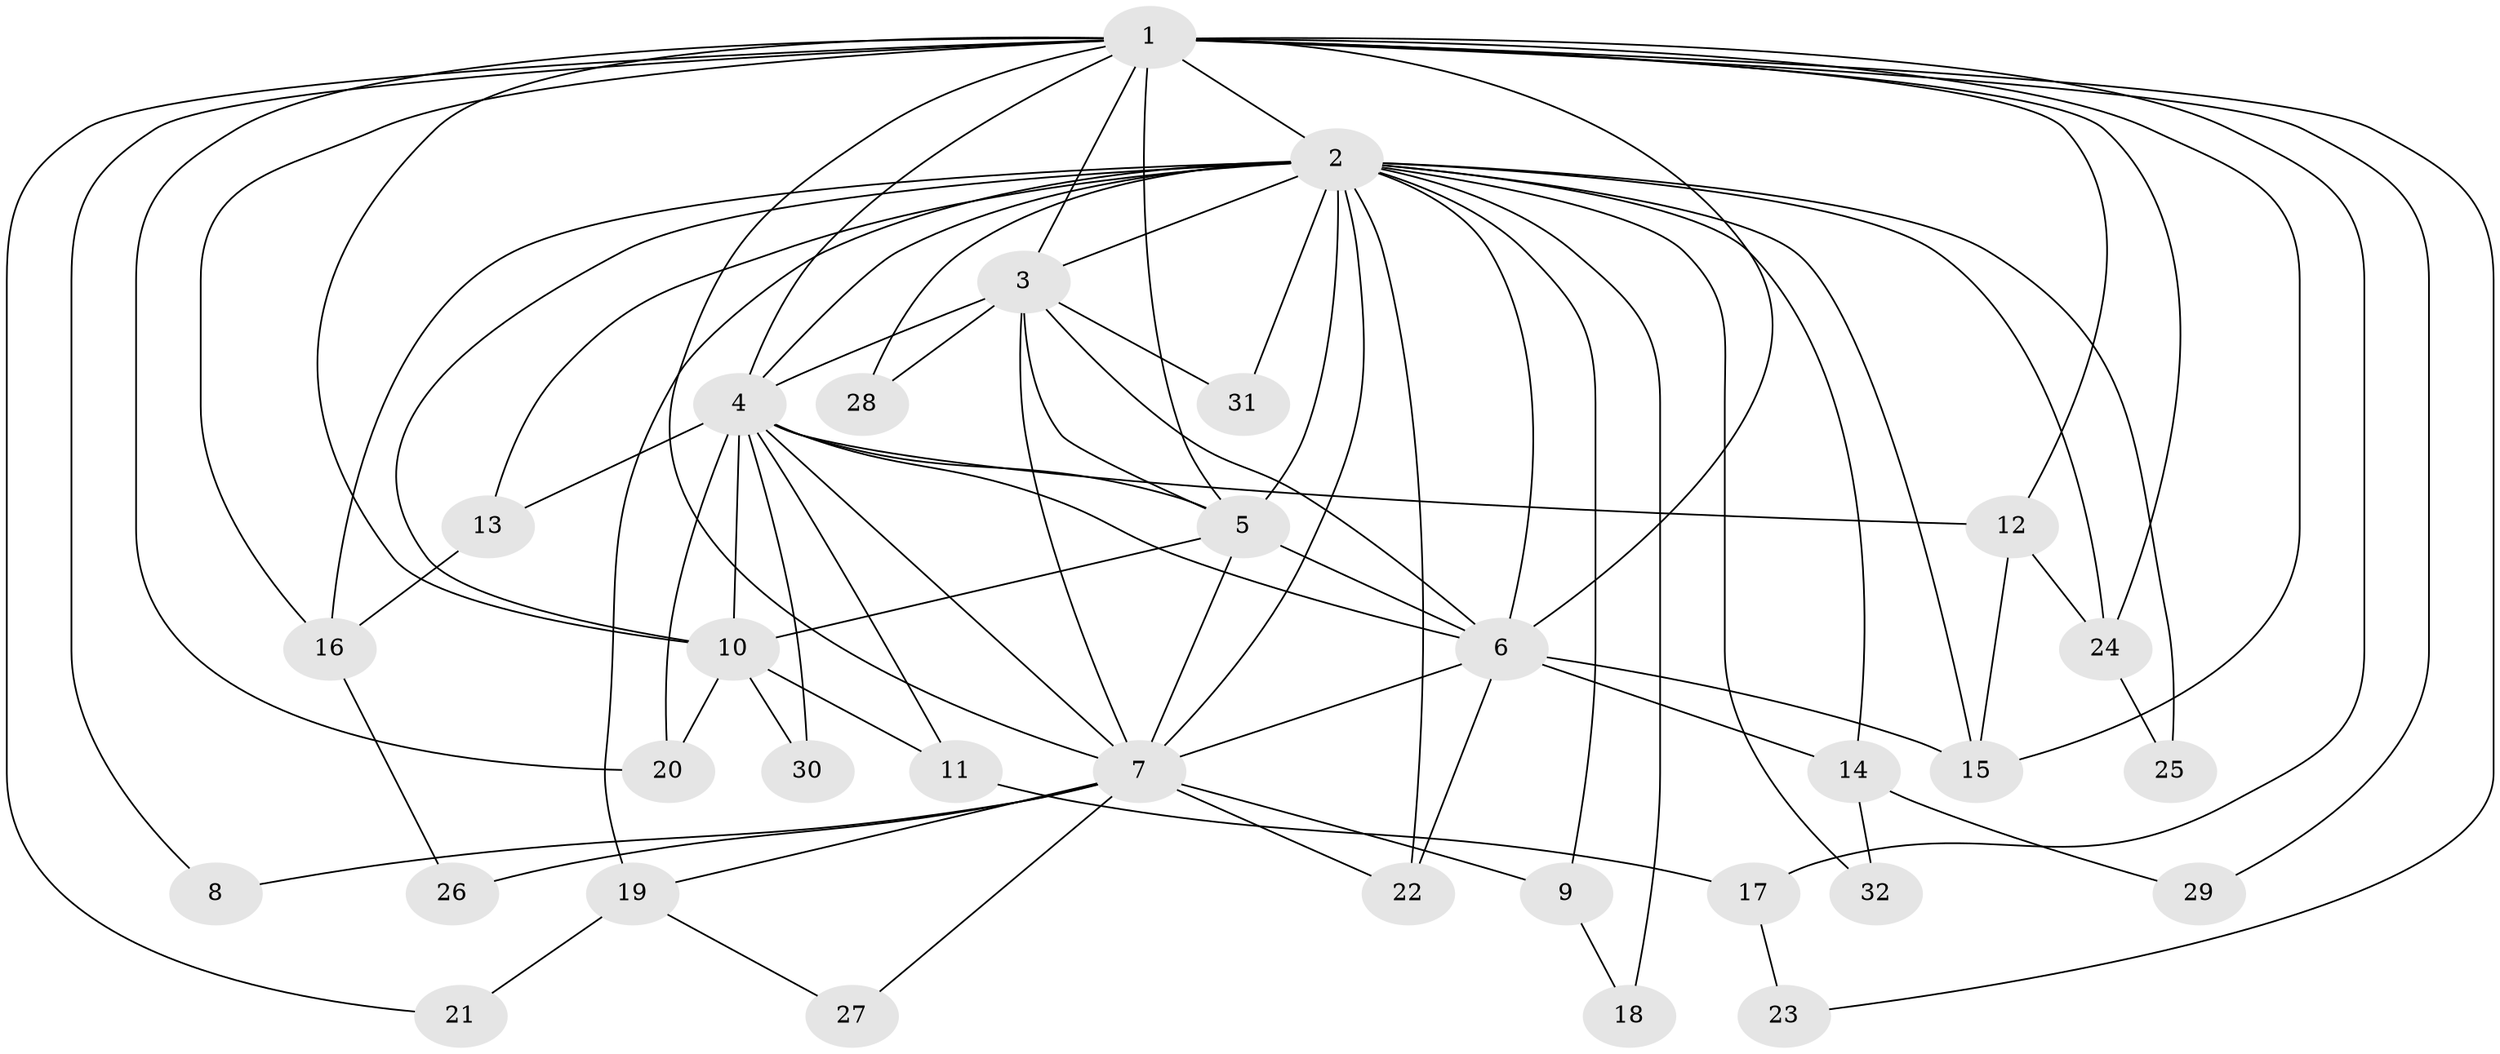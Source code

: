 // original degree distribution, {24: 0.015625, 15: 0.015625, 13: 0.03125, 14: 0.046875, 20: 0.015625, 17: 0.015625, 16: 0.015625, 2: 0.515625, 4: 0.109375, 3: 0.15625, 6: 0.03125, 5: 0.03125}
// Generated by graph-tools (version 1.1) at 2025/35/03/09/25 02:35:06]
// undirected, 32 vertices, 79 edges
graph export_dot {
graph [start="1"]
  node [color=gray90,style=filled];
  1;
  2;
  3;
  4;
  5;
  6;
  7;
  8;
  9;
  10;
  11;
  12;
  13;
  14;
  15;
  16;
  17;
  18;
  19;
  20;
  21;
  22;
  23;
  24;
  25;
  26;
  27;
  28;
  29;
  30;
  31;
  32;
  1 -- 2 [weight=4.0];
  1 -- 3 [weight=1.0];
  1 -- 4 [weight=2.0];
  1 -- 5 [weight=3.0];
  1 -- 6 [weight=1.0];
  1 -- 7 [weight=1.0];
  1 -- 8 [weight=1.0];
  1 -- 10 [weight=1.0];
  1 -- 12 [weight=1.0];
  1 -- 15 [weight=1.0];
  1 -- 16 [weight=1.0];
  1 -- 17 [weight=1.0];
  1 -- 20 [weight=1.0];
  1 -- 21 [weight=1.0];
  1 -- 23 [weight=1.0];
  1 -- 24 [weight=1.0];
  1 -- 29 [weight=1.0];
  2 -- 3 [weight=3.0];
  2 -- 4 [weight=6.0];
  2 -- 5 [weight=14.0];
  2 -- 6 [weight=3.0];
  2 -- 7 [weight=2.0];
  2 -- 9 [weight=1.0];
  2 -- 10 [weight=3.0];
  2 -- 13 [weight=3.0];
  2 -- 14 [weight=1.0];
  2 -- 15 [weight=2.0];
  2 -- 16 [weight=1.0];
  2 -- 18 [weight=1.0];
  2 -- 19 [weight=1.0];
  2 -- 22 [weight=1.0];
  2 -- 24 [weight=3.0];
  2 -- 25 [weight=1.0];
  2 -- 28 [weight=1.0];
  2 -- 31 [weight=1.0];
  2 -- 32 [weight=1.0];
  3 -- 4 [weight=3.0];
  3 -- 5 [weight=2.0];
  3 -- 6 [weight=1.0];
  3 -- 7 [weight=1.0];
  3 -- 28 [weight=1.0];
  3 -- 31 [weight=1.0];
  4 -- 5 [weight=4.0];
  4 -- 6 [weight=3.0];
  4 -- 7 [weight=2.0];
  4 -- 10 [weight=1.0];
  4 -- 11 [weight=1.0];
  4 -- 12 [weight=1.0];
  4 -- 13 [weight=1.0];
  4 -- 20 [weight=2.0];
  4 -- 30 [weight=1.0];
  5 -- 6 [weight=2.0];
  5 -- 7 [weight=3.0];
  5 -- 10 [weight=1.0];
  6 -- 7 [weight=1.0];
  6 -- 14 [weight=1.0];
  6 -- 15 [weight=1.0];
  6 -- 22 [weight=1.0];
  7 -- 8 [weight=1.0];
  7 -- 9 [weight=1.0];
  7 -- 19 [weight=1.0];
  7 -- 22 [weight=1.0];
  7 -- 26 [weight=1.0];
  7 -- 27 [weight=1.0];
  9 -- 18 [weight=1.0];
  10 -- 11 [weight=1.0];
  10 -- 20 [weight=1.0];
  10 -- 30 [weight=1.0];
  11 -- 17 [weight=1.0];
  12 -- 15 [weight=1.0];
  12 -- 24 [weight=1.0];
  13 -- 16 [weight=1.0];
  14 -- 29 [weight=1.0];
  14 -- 32 [weight=1.0];
  16 -- 26 [weight=1.0];
  17 -- 23 [weight=1.0];
  19 -- 21 [weight=1.0];
  19 -- 27 [weight=1.0];
  24 -- 25 [weight=1.0];
}
